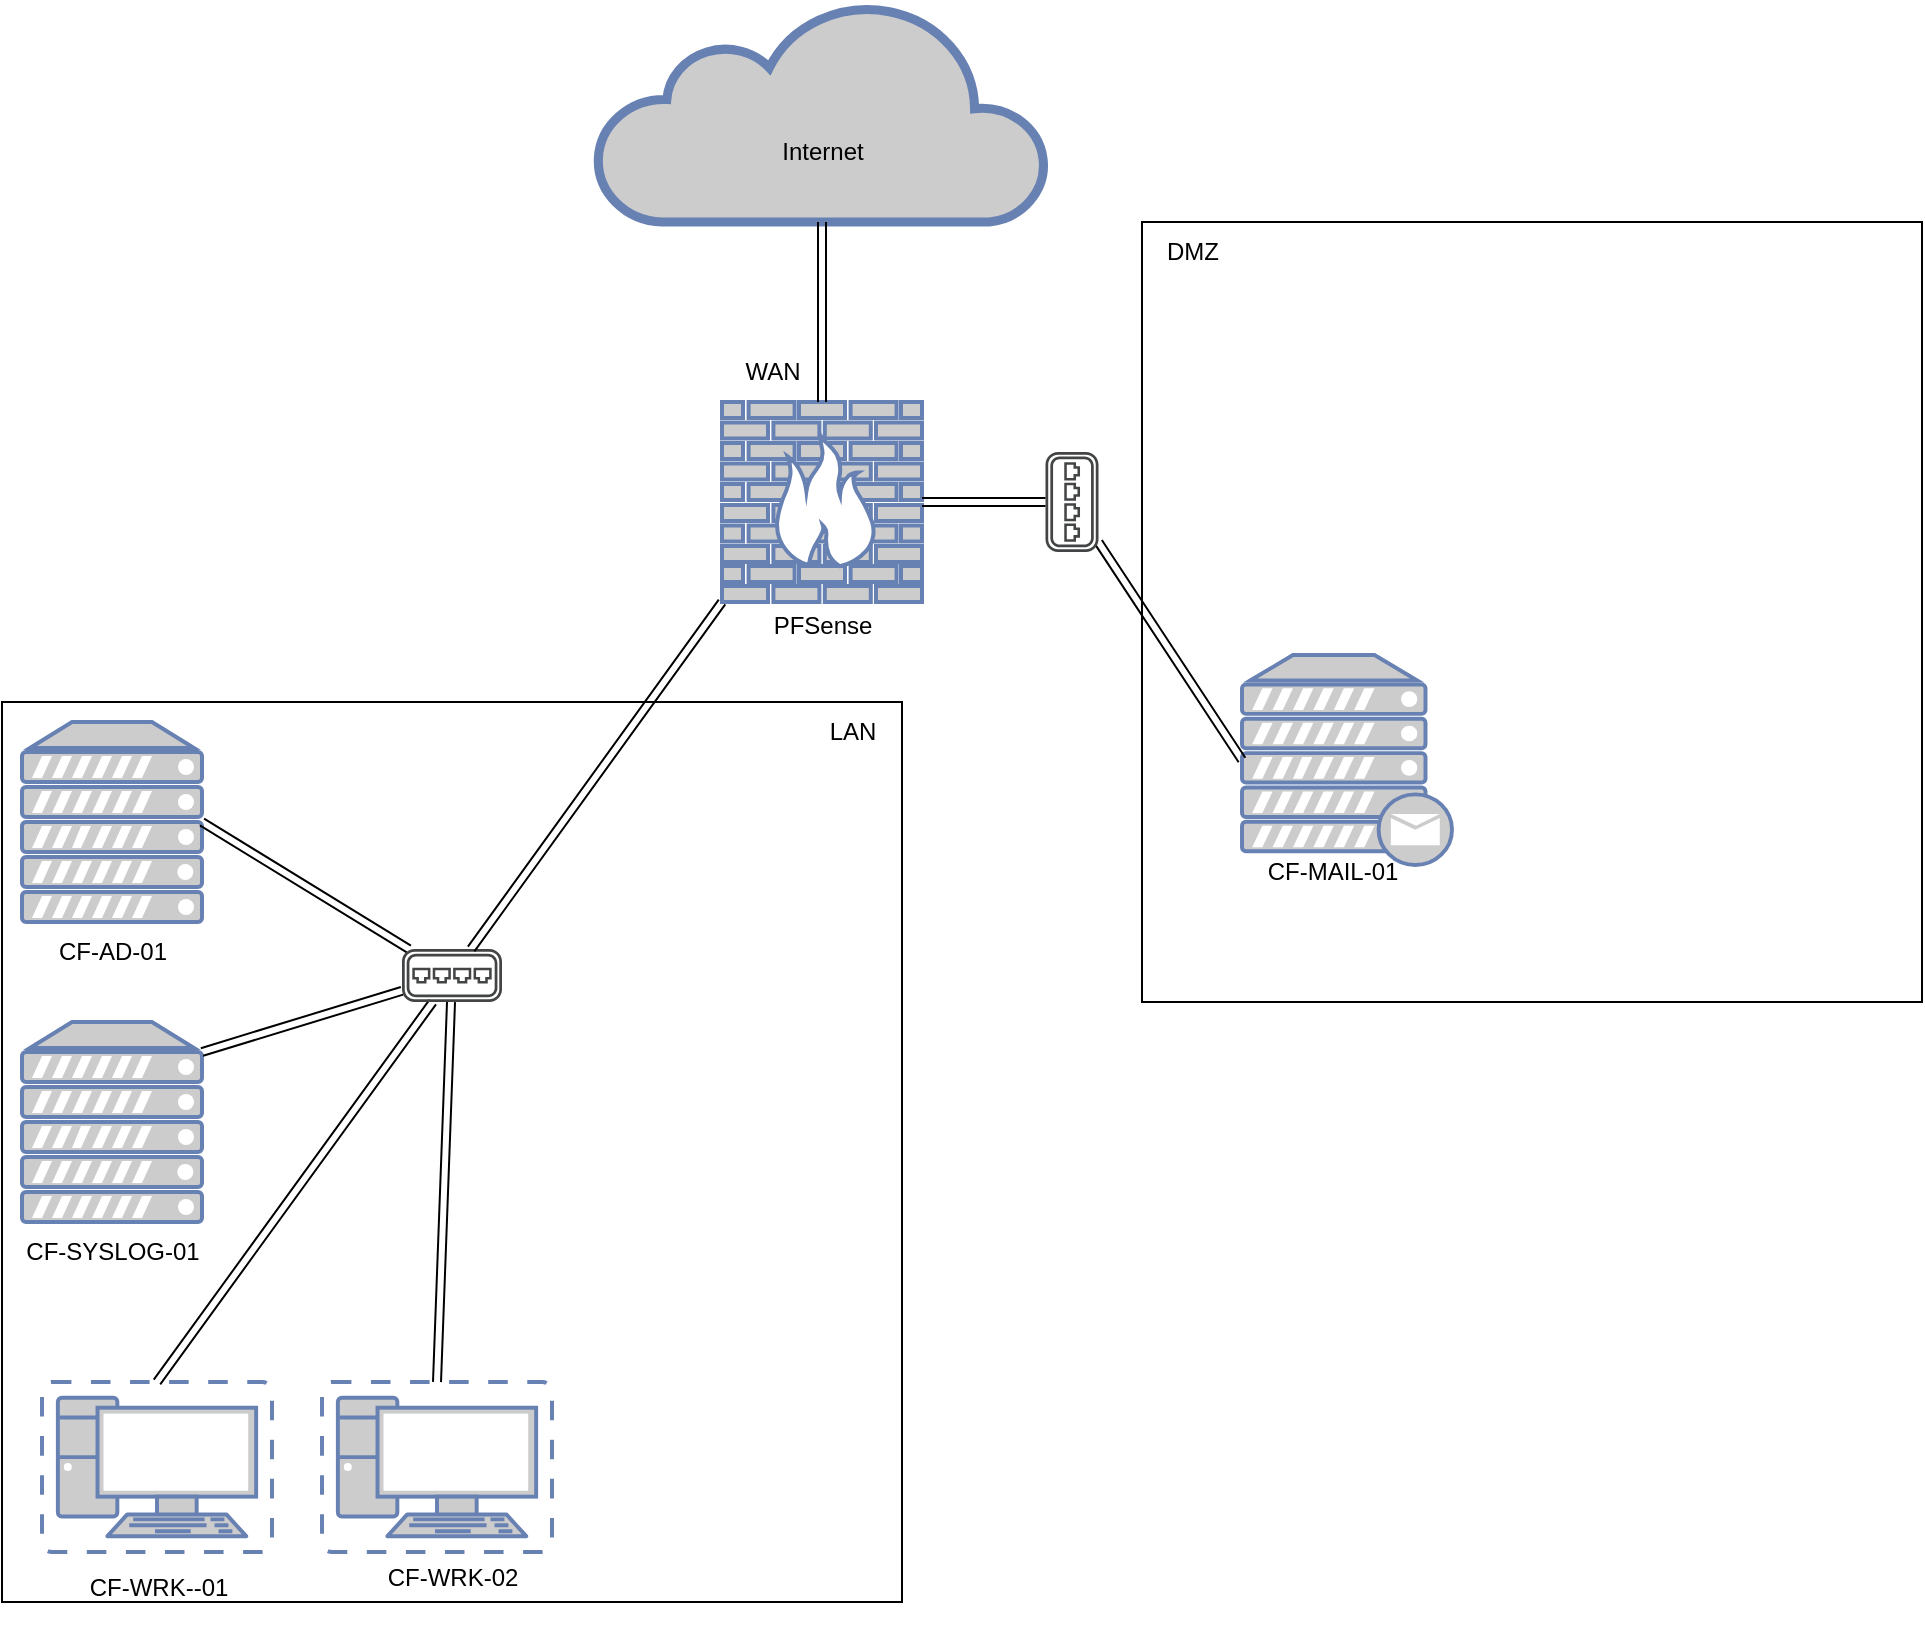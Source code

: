 <mxfile version="24.4.13" type="github">
  <diagram name="Page-1" id="822b0af5-4adb-64df-f703-e8dfc1f81529">
    <mxGraphModel dx="1493" dy="639" grid="1" gridSize="10" guides="1" tooltips="1" connect="1" arrows="1" fold="1" page="1" pageScale="1" pageWidth="1100" pageHeight="850" background="none" math="0" shadow="0">
      <root>
        <mxCell id="0" />
        <mxCell id="1" parent="0" />
        <mxCell id="vkxNhEuy8oF-YVGlMbis-19" value="" style="whiteSpace=wrap;html=1;aspect=fixed;" vertex="1" parent="1">
          <mxGeometry x="40" y="380" width="450" height="450" as="geometry" />
        </mxCell>
        <mxCell id="vkxNhEuy8oF-YVGlMbis-18" value="" style="whiteSpace=wrap;html=1;aspect=fixed;" vertex="1" parent="1">
          <mxGeometry x="610" y="140" width="390" height="390" as="geometry" />
        </mxCell>
        <mxCell id="vkxNhEuy8oF-YVGlMbis-1" value="" style="fontColor=#0066CC;verticalAlign=top;verticalLabelPosition=bottom;labelPosition=center;align=center;html=1;outlineConnect=0;fillColor=#CCCCCC;strokeColor=#6881B3;gradientColor=none;gradientDirection=north;strokeWidth=2;shape=mxgraph.networks.virtual_pc;" vertex="1" parent="1">
          <mxGeometry x="60" y="720" width="115" height="85" as="geometry" />
        </mxCell>
        <mxCell id="vkxNhEuy8oF-YVGlMbis-2" value="" style="fontColor=#0066CC;verticalAlign=top;verticalLabelPosition=bottom;labelPosition=center;align=center;html=1;outlineConnect=0;fillColor=#CCCCCC;strokeColor=#6881B3;gradientColor=none;gradientDirection=north;strokeWidth=2;shape=mxgraph.networks.virtual_pc;" vertex="1" parent="1">
          <mxGeometry x="200" y="720" width="115" height="85" as="geometry" />
        </mxCell>
        <mxCell id="vkxNhEuy8oF-YVGlMbis-3" value="" style="fontColor=#0066CC;verticalAlign=top;verticalLabelPosition=bottom;labelPosition=center;align=center;html=1;outlineConnect=0;fillColor=#CCCCCC;strokeColor=#6881B3;gradientColor=none;gradientDirection=north;strokeWidth=2;shape=mxgraph.networks.server;" vertex="1" parent="1">
          <mxGeometry x="50" y="390" width="90" height="100" as="geometry" />
        </mxCell>
        <mxCell id="vkxNhEuy8oF-YVGlMbis-4" value="" style="fontColor=#0066CC;verticalAlign=top;verticalLabelPosition=bottom;labelPosition=center;align=center;html=1;outlineConnect=0;fillColor=#CCCCCC;strokeColor=#6881B3;gradientColor=none;gradientDirection=north;strokeWidth=2;shape=mxgraph.networks.mail_server;" vertex="1" parent="1">
          <mxGeometry x="660" y="356.5" width="105" height="105" as="geometry" />
        </mxCell>
        <mxCell id="vkxNhEuy8oF-YVGlMbis-5" value="" style="fontColor=#0066CC;verticalAlign=top;verticalLabelPosition=bottom;labelPosition=center;align=center;html=1;outlineConnect=0;fillColor=#CCCCCC;strokeColor=#6881B3;gradientColor=none;gradientDirection=north;strokeWidth=2;shape=mxgraph.networks.firewall;" vertex="1" parent="1">
          <mxGeometry x="400" y="230" width="100" height="100" as="geometry" />
        </mxCell>
        <mxCell id="vkxNhEuy8oF-YVGlMbis-6" value="" style="html=1;outlineConnect=0;fillColor=#CCCCCC;strokeColor=#6881B3;gradientColor=none;gradientDirection=north;strokeWidth=2;shape=mxgraph.networks.cloud;fontColor=#ffffff;" vertex="1" parent="1">
          <mxGeometry x="337.5" y="30" width="225" height="110" as="geometry" />
        </mxCell>
        <mxCell id="vkxNhEuy8oF-YVGlMbis-9" value="" style="shape=link;html=1;rounded=0;entryX=0;entryY=0.5;entryDx=0;entryDy=0;entryPerimeter=0;" edge="1" parent="1" source="vkxNhEuy8oF-YVGlMbis-14" target="vkxNhEuy8oF-YVGlMbis-4">
          <mxGeometry width="100" relative="1" as="geometry">
            <mxPoint x="540" y="490" as="sourcePoint" />
            <mxPoint x="770" y="410" as="targetPoint" />
          </mxGeometry>
        </mxCell>
        <mxCell id="vkxNhEuy8oF-YVGlMbis-10" value="" style="shape=link;html=1;rounded=0;exitX=1;exitY=0.5;exitDx=0;exitDy=0;exitPerimeter=0;" edge="1" parent="1" source="vkxNhEuy8oF-YVGlMbis-3" target="vkxNhEuy8oF-YVGlMbis-13">
          <mxGeometry width="100" relative="1" as="geometry">
            <mxPoint x="710" y="440" as="sourcePoint" />
            <mxPoint x="770" y="410" as="targetPoint" />
          </mxGeometry>
        </mxCell>
        <mxCell id="vkxNhEuy8oF-YVGlMbis-11" value="" style="shape=link;html=1;rounded=0;exitX=0.5;exitY=0;exitDx=0;exitDy=0;exitPerimeter=0;" edge="1" parent="1" source="vkxNhEuy8oF-YVGlMbis-1" target="vkxNhEuy8oF-YVGlMbis-13">
          <mxGeometry width="100" relative="1" as="geometry">
            <mxPoint x="670" y="410" as="sourcePoint" />
            <mxPoint x="340" y="380" as="targetPoint" />
          </mxGeometry>
        </mxCell>
        <mxCell id="vkxNhEuy8oF-YVGlMbis-12" value="" style="shape=link;html=1;rounded=0;exitX=0.5;exitY=0;exitDx=0;exitDy=0;exitPerimeter=0;" edge="1" parent="1" source="vkxNhEuy8oF-YVGlMbis-2" target="vkxNhEuy8oF-YVGlMbis-13">
          <mxGeometry width="100" relative="1" as="geometry">
            <mxPoint x="670" y="410" as="sourcePoint" />
            <mxPoint x="770" y="410" as="targetPoint" />
          </mxGeometry>
        </mxCell>
        <mxCell id="vkxNhEuy8oF-YVGlMbis-13" value="" style="sketch=0;pointerEvents=1;shadow=0;dashed=0;html=1;strokeColor=none;fillColor=#434445;aspect=fixed;labelPosition=center;verticalLabelPosition=bottom;verticalAlign=top;align=center;outlineConnect=0;shape=mxgraph.vvd.virtual_switch;" vertex="1" parent="1">
          <mxGeometry x="240" y="503.5" width="50" height="26.5" as="geometry" />
        </mxCell>
        <mxCell id="vkxNhEuy8oF-YVGlMbis-14" value="" style="sketch=0;pointerEvents=1;shadow=0;dashed=0;html=1;strokeColor=none;fillColor=#434445;aspect=fixed;labelPosition=center;verticalLabelPosition=bottom;verticalAlign=top;align=center;outlineConnect=0;shape=mxgraph.vvd.virtual_switch;rotation=-90;" vertex="1" parent="1">
          <mxGeometry x="550" y="266.75" width="50" height="26.5" as="geometry" />
        </mxCell>
        <mxCell id="vkxNhEuy8oF-YVGlMbis-15" value="" style="shape=link;html=1;rounded=0;entryX=1;entryY=0.5;entryDx=0;entryDy=0;entryPerimeter=0;" edge="1" parent="1" source="vkxNhEuy8oF-YVGlMbis-14" target="vkxNhEuy8oF-YVGlMbis-5">
          <mxGeometry width="100" relative="1" as="geometry">
            <mxPoint x="670" y="410" as="sourcePoint" />
            <mxPoint x="770" y="410" as="targetPoint" />
          </mxGeometry>
        </mxCell>
        <mxCell id="vkxNhEuy8oF-YVGlMbis-16" value="" style="shape=link;html=1;rounded=0;entryX=0;entryY=1;entryDx=0;entryDy=0;entryPerimeter=0;" edge="1" parent="1" source="vkxNhEuy8oF-YVGlMbis-13" target="vkxNhEuy8oF-YVGlMbis-5">
          <mxGeometry width="100" relative="1" as="geometry">
            <mxPoint x="670" y="410" as="sourcePoint" />
            <mxPoint x="770" y="410" as="targetPoint" />
          </mxGeometry>
        </mxCell>
        <mxCell id="vkxNhEuy8oF-YVGlMbis-17" value="" style="shape=link;html=1;rounded=0;exitX=0.5;exitY=0;exitDx=0;exitDy=0;exitPerimeter=0;entryX=0.5;entryY=1;entryDx=0;entryDy=0;entryPerimeter=0;" edge="1" parent="1" source="vkxNhEuy8oF-YVGlMbis-5" target="vkxNhEuy8oF-YVGlMbis-6">
          <mxGeometry width="100" relative="1" as="geometry">
            <mxPoint x="670" y="410" as="sourcePoint" />
            <mxPoint x="770" y="410" as="targetPoint" />
          </mxGeometry>
        </mxCell>
        <mxCell id="vkxNhEuy8oF-YVGlMbis-23" value="" style="fontColor=#0066CC;verticalAlign=top;verticalLabelPosition=bottom;labelPosition=center;align=center;html=1;outlineConnect=0;fillColor=#CCCCCC;strokeColor=#6881B3;gradientColor=none;gradientDirection=north;strokeWidth=2;shape=mxgraph.networks.server;" vertex="1" parent="1">
          <mxGeometry x="50" y="540" width="90" height="100" as="geometry" />
        </mxCell>
        <mxCell id="vkxNhEuy8oF-YVGlMbis-25" value="" style="shape=link;html=1;rounded=0;exitX=1;exitY=0.15;exitDx=0;exitDy=0;exitPerimeter=0;" edge="1" parent="1" source="vkxNhEuy8oF-YVGlMbis-23" target="vkxNhEuy8oF-YVGlMbis-13">
          <mxGeometry width="100" relative="1" as="geometry">
            <mxPoint x="670" y="410" as="sourcePoint" />
            <mxPoint x="770" y="410" as="targetPoint" />
          </mxGeometry>
        </mxCell>
        <mxCell id="vkxNhEuy8oF-YVGlMbis-26" value="CF-AD-01" style="text;html=1;align=center;verticalAlign=middle;resizable=0;points=[];autosize=1;strokeColor=none;fillColor=none;" vertex="1" parent="1">
          <mxGeometry x="55" y="490" width="80" height="30" as="geometry" />
        </mxCell>
        <mxCell id="vkxNhEuy8oF-YVGlMbis-27" value="&lt;div&gt;CF-MAIL-01&lt;/div&gt;" style="text;html=1;align=center;verticalAlign=middle;resizable=0;points=[];autosize=1;strokeColor=none;fillColor=none;" vertex="1" parent="1">
          <mxGeometry x="660" y="450" width="90" height="30" as="geometry" />
        </mxCell>
        <mxCell id="vkxNhEuy8oF-YVGlMbis-28" value="&lt;div&gt;CF-SYSLOG-01&lt;/div&gt;" style="text;html=1;align=center;verticalAlign=middle;resizable=0;points=[];autosize=1;strokeColor=none;fillColor=none;" vertex="1" parent="1">
          <mxGeometry x="40" y="640" width="110" height="30" as="geometry" />
        </mxCell>
        <mxCell id="vkxNhEuy8oF-YVGlMbis-29" value="&lt;div&gt;CF-WRK--01&lt;/div&gt;&lt;div&gt;&lt;br&gt;&lt;/div&gt;" style="text;html=1;align=center;verticalAlign=middle;resizable=0;points=[];autosize=1;strokeColor=none;fillColor=none;" vertex="1" parent="1">
          <mxGeometry x="72.5" y="810" width="90" height="40" as="geometry" />
        </mxCell>
        <mxCell id="vkxNhEuy8oF-YVGlMbis-30" value="&lt;div&gt;CF-WRK-02&lt;/div&gt;&lt;div&gt;&lt;br&gt;&lt;/div&gt;" style="text;html=1;align=center;verticalAlign=middle;resizable=0;points=[];autosize=1;strokeColor=none;fillColor=none;" vertex="1" parent="1">
          <mxGeometry x="220" y="805" width="90" height="40" as="geometry" />
        </mxCell>
        <mxCell id="vkxNhEuy8oF-YVGlMbis-31" value="&lt;div&gt;DMZ&lt;/div&gt;" style="text;html=1;align=center;verticalAlign=middle;resizable=0;points=[];autosize=1;strokeColor=none;fillColor=none;" vertex="1" parent="1">
          <mxGeometry x="610" y="140" width="50" height="30" as="geometry" />
        </mxCell>
        <mxCell id="vkxNhEuy8oF-YVGlMbis-32" value="&lt;div&gt;LAN&lt;/div&gt;" style="text;html=1;align=center;verticalAlign=middle;resizable=0;points=[];autosize=1;strokeColor=none;fillColor=none;" vertex="1" parent="1">
          <mxGeometry x="440" y="380" width="50" height="30" as="geometry" />
        </mxCell>
        <mxCell id="vkxNhEuy8oF-YVGlMbis-33" value="&lt;div&gt;WAN&lt;/div&gt;" style="text;html=1;align=center;verticalAlign=middle;resizable=0;points=[];autosize=1;strokeColor=none;fillColor=none;" vertex="1" parent="1">
          <mxGeometry x="400" y="200" width="50" height="30" as="geometry" />
        </mxCell>
        <mxCell id="vkxNhEuy8oF-YVGlMbis-34" value="&lt;div&gt;PFSense&lt;/div&gt;" style="text;html=1;align=center;verticalAlign=middle;resizable=0;points=[];autosize=1;strokeColor=none;fillColor=none;" vertex="1" parent="1">
          <mxGeometry x="415" y="326.5" width="70" height="30" as="geometry" />
        </mxCell>
        <mxCell id="vkxNhEuy8oF-YVGlMbis-35" value="&lt;div&gt;Internet&lt;/div&gt;" style="text;html=1;align=center;verticalAlign=middle;resizable=0;points=[];autosize=1;strokeColor=none;fillColor=none;" vertex="1" parent="1">
          <mxGeometry x="420" y="90" width="60" height="30" as="geometry" />
        </mxCell>
      </root>
    </mxGraphModel>
  </diagram>
</mxfile>
